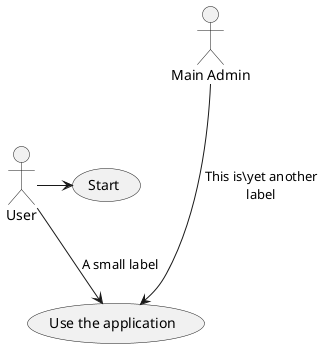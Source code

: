 @startuml

User -> (Start)
User --> (Use the application) : A small label

:Main Admin: ---> (Use the application) : This is\yet another\nlabel

@enduml